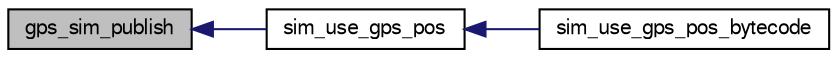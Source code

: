 digraph "gps_sim_publish"
{
  edge [fontname="FreeSans",fontsize="10",labelfontname="FreeSans",labelfontsize="10"];
  node [fontname="FreeSans",fontsize="10",shape=record];
  rankdir="LR";
  Node1 [label="gps_sim_publish",height=0.2,width=0.4,color="black", fillcolor="grey75", style="filled", fontcolor="black"];
  Node1 -> Node2 [dir="back",color="midnightblue",fontsize="10",style="solid",fontname="FreeSans"];
  Node2 [label="sim_use_gps_pos",height=0.2,width=0.4,color="black", fillcolor="white", style="filled",URL="$sim__gps_8c.html#a07f63734731109c0ed43e4f4dbcb98f2",tooltip="From airborne/autopilot/. "];
  Node2 -> Node3 [dir="back",color="midnightblue",fontsize="10",style="solid",fontname="FreeSans"];
  Node3 [label="sim_use_gps_pos_bytecode",height=0.2,width=0.4,color="black", fillcolor="white", style="filled",URL="$sim__gps_8c.html#a7e916af45c0d2dea26e3e5faff0bd3e5"];
}
